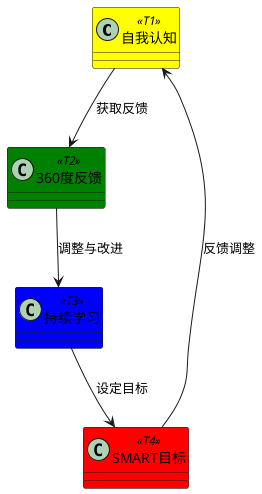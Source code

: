 @startuml
!define RECTANGLE class

skinparam class {
    BackgroundColor<<T1>> Yellow
    BackgroundColor<<T2>> Green
    BackgroundColor<<T3>> Blue
    BackgroundColor<<T4>> Red
}

RECTANGLE "自我认知" as SelfAwareness <<T1>>
RECTANGLE "360度反馈" as Feedback <<T2>>
RECTANGLE "持续学习" as Learning <<T3>>
RECTANGLE "SMART目标" as SMARTGoals <<T4>>

SelfAwareness -[hidden]-> Feedback
Feedback -[hidden]-> Learning
Learning -[hidden]-> SMARTGoals
SMARTGoals -[hidden]-> SelfAwareness

SelfAwareness --> Feedback : "获取反馈"
Feedback --> Learning : "调整与改进"
Learning --> SMARTGoals : "设定目标"
SMARTGoals --> SelfAwareness : "反馈调整"

@enduml
